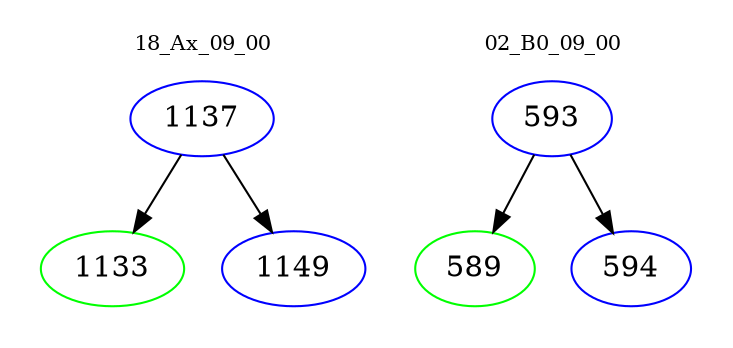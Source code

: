 digraph{
subgraph cluster_0 {
color = white
label = "18_Ax_09_00";
fontsize=10;
T0_1137 [label="1137", color="blue"]
T0_1137 -> T0_1133 [color="black"]
T0_1133 [label="1133", color="green"]
T0_1137 -> T0_1149 [color="black"]
T0_1149 [label="1149", color="blue"]
}
subgraph cluster_1 {
color = white
label = "02_B0_09_00";
fontsize=10;
T1_593 [label="593", color="blue"]
T1_593 -> T1_589 [color="black"]
T1_589 [label="589", color="green"]
T1_593 -> T1_594 [color="black"]
T1_594 [label="594", color="blue"]
}
}
